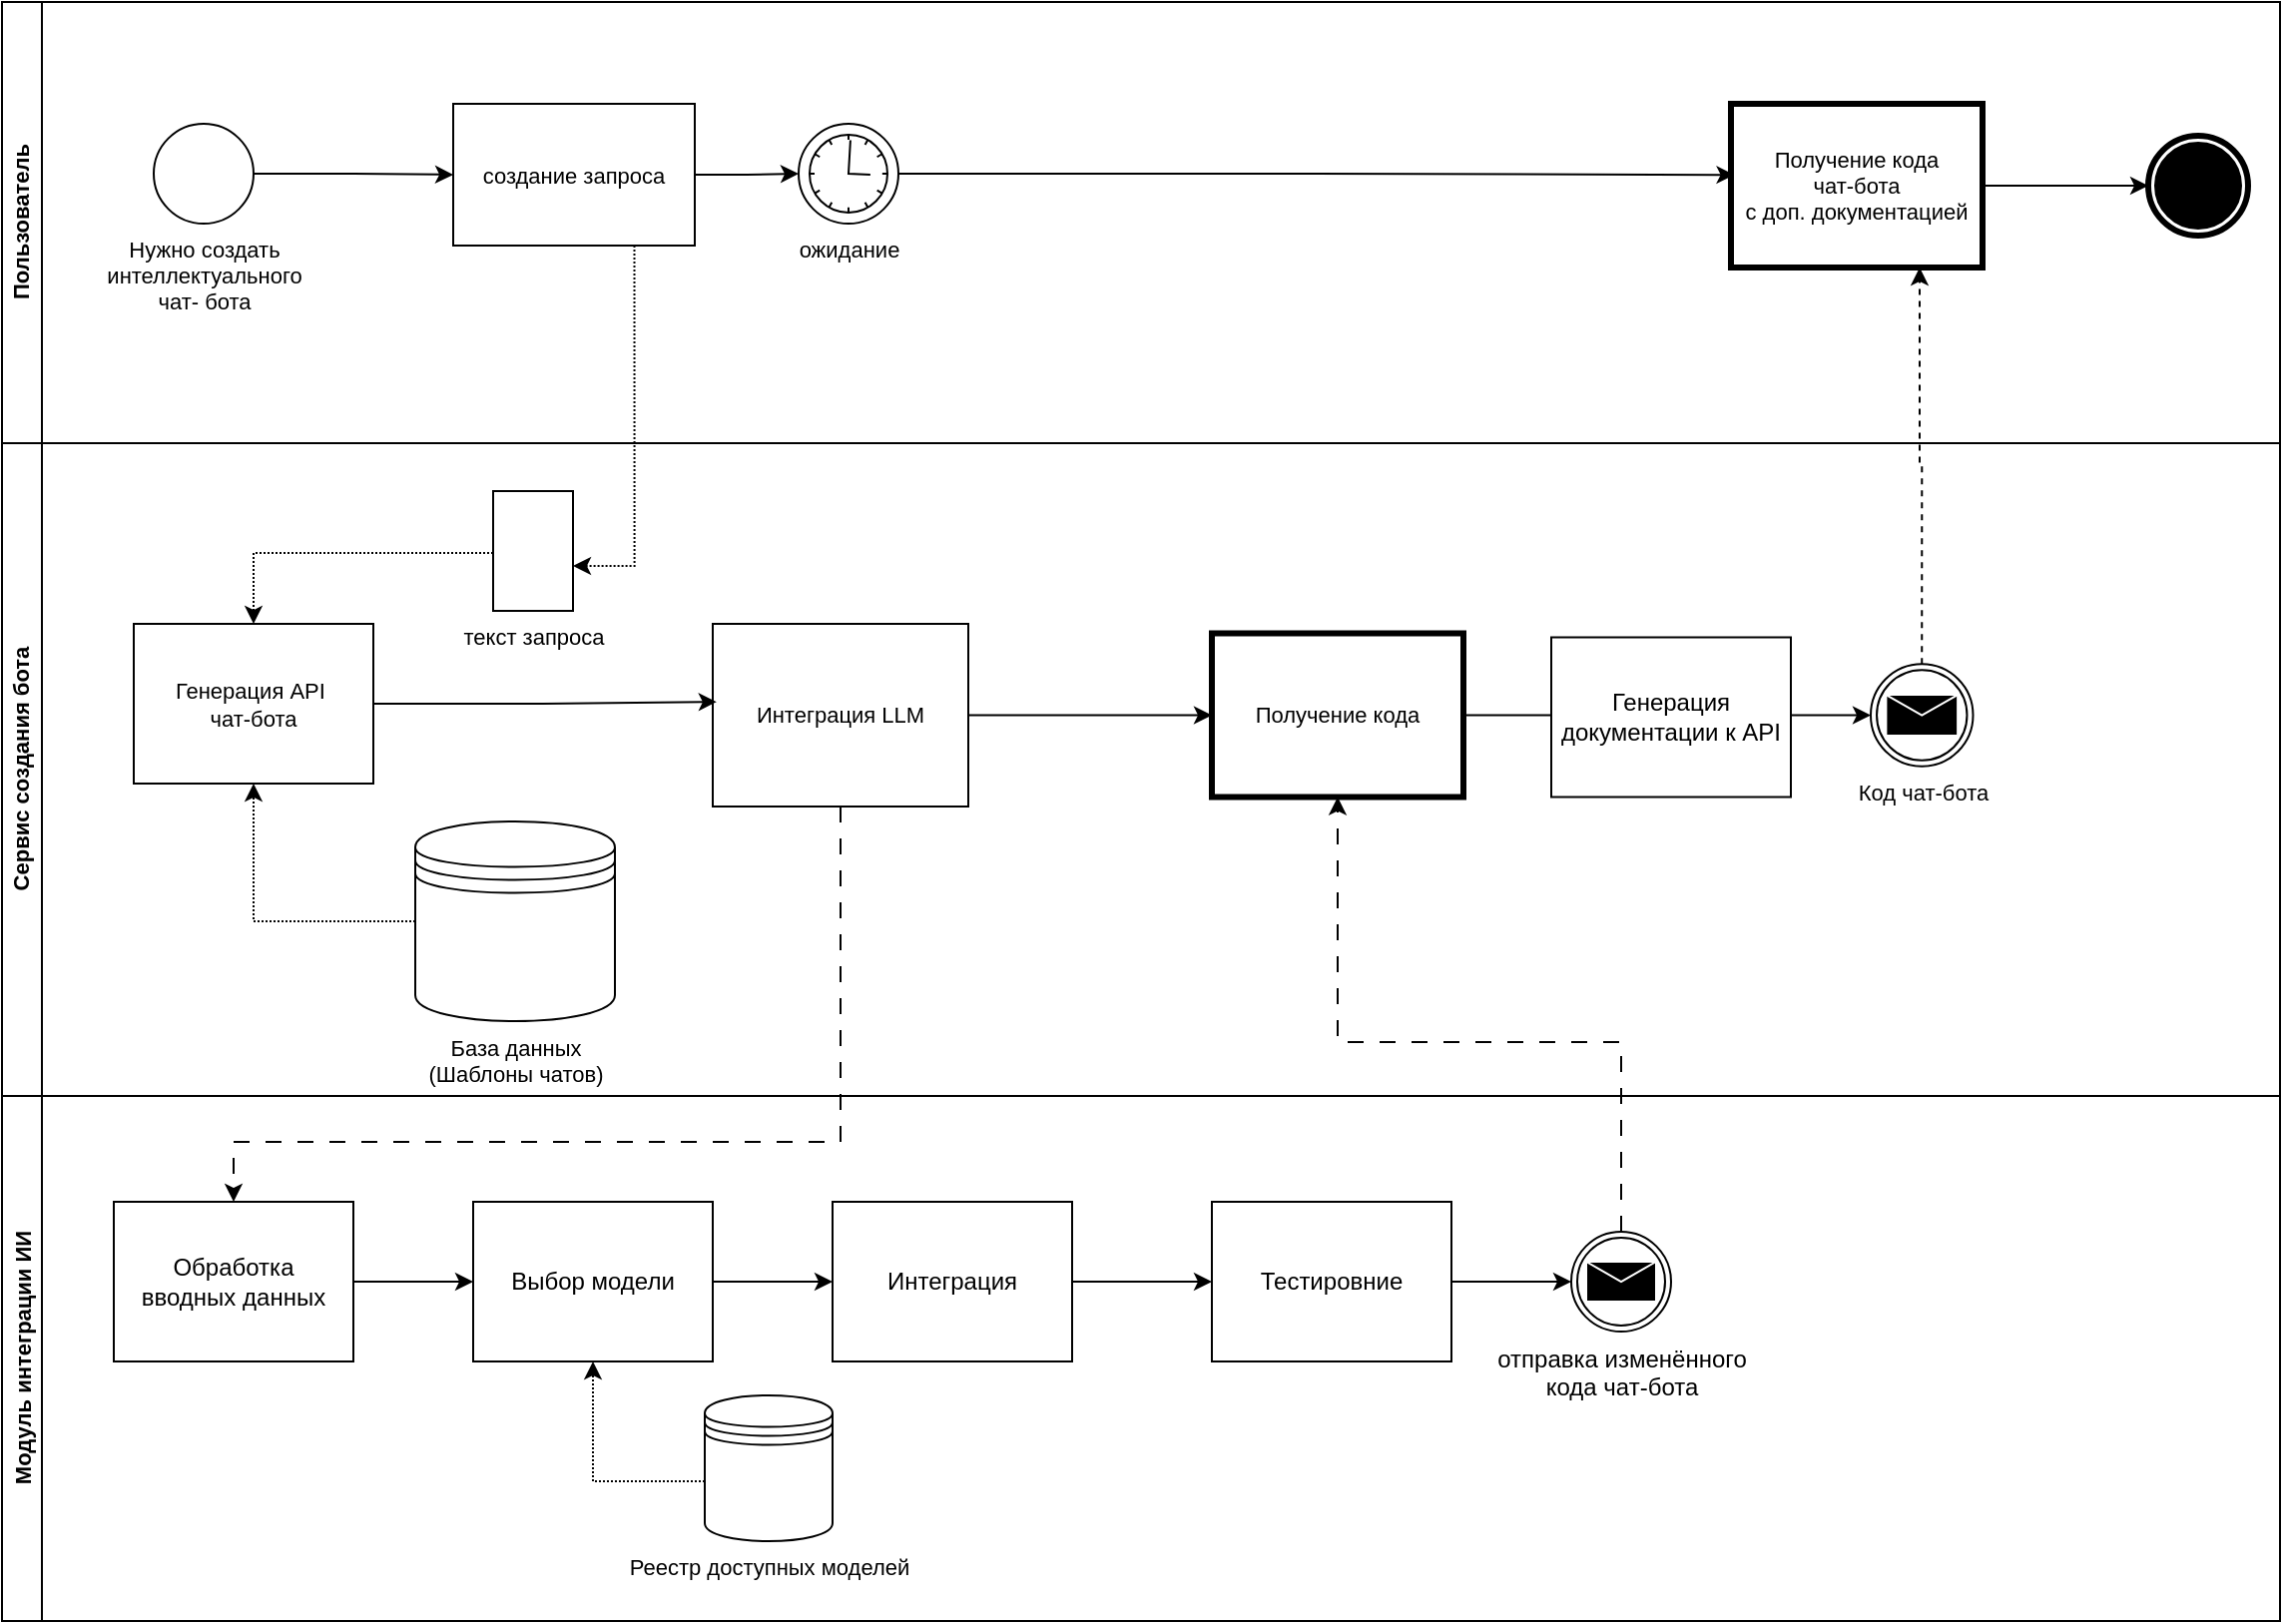 <mxfile version="27.0.2">
  <diagram name="Страница — 1" id="xIndfrYNLvDxpVFxNoKC">
    <mxGraphModel dx="1234" dy="916" grid="0" gridSize="10" guides="1" tooltips="1" connect="1" arrows="1" fold="1" page="1" pageScale="1" pageWidth="1169" pageHeight="827" math="0" shadow="0">
      <root>
        <mxCell id="0" />
        <mxCell id="1" parent="0" />
        <mxCell id="hO4u_CMkyBanNz17CGMq-1" value="Пользователь" style="swimlane;startSize=20;horizontal=0;html=1;whiteSpace=wrap;fontFamily=Helvetica;fontSize=11;fontColor=default;labelBackgroundColor=default;" vertex="1" parent="1">
          <mxGeometry x="14" y="9" width="1141" height="221" as="geometry">
            <mxRectangle x="419" y="333" width="31" height="53" as="alternateBounds" />
          </mxGeometry>
        </mxCell>
        <mxCell id="hO4u_CMkyBanNz17CGMq-2" value="Нужно создать&lt;br&gt;интеллектуального&lt;div&gt;чат- бота&lt;/div&gt;" style="points=[[0.145,0.145,0],[0.5,0,0],[0.855,0.145,0],[1,0.5,0],[0.855,0.855,0],[0.5,1,0],[0.145,0.855,0],[0,0.5,0]];shape=mxgraph.bpmn.event;html=1;verticalLabelPosition=bottom;labelBackgroundColor=#ffffff;verticalAlign=top;align=center;perimeter=ellipsePerimeter;outlineConnect=0;aspect=fixed;outline=standard;symbol=general;fontFamily=Helvetica;fontSize=11;fontColor=default;" vertex="1" parent="hO4u_CMkyBanNz17CGMq-1">
          <mxGeometry x="76" y="61" width="50" height="50" as="geometry" />
        </mxCell>
        <mxCell id="hO4u_CMkyBanNz17CGMq-5" value="" style="edgeStyle=orthogonalEdgeStyle;shape=connector;curved=0;rounded=0;orthogonalLoop=1;jettySize=auto;html=1;strokeColor=default;align=center;verticalAlign=middle;fontFamily=Helvetica;fontSize=11;fontColor=default;labelBackgroundColor=default;startFill=0;endArrow=classic;endFill=1;" edge="1" parent="hO4u_CMkyBanNz17CGMq-1" source="hO4u_CMkyBanNz17CGMq-6" target="hO4u_CMkyBanNz17CGMq-8">
          <mxGeometry relative="1" as="geometry" />
        </mxCell>
        <mxCell id="hO4u_CMkyBanNz17CGMq-6" value="создание запроса" style="points=[[0.25,0,0],[0.5,0,0],[0.75,0,0],[1,0.25,0],[1,0.5,0],[1,0.75,0],[0.75,1,0],[0.5,1,0],[0.25,1,0],[0,0.75,0],[0,0.5,0],[0,0.25,0]];shape=mxgraph.bpmn.task2;whiteSpace=wrap;rectStyle=rounded;size=10;html=1;container=1;expand=0;collapsible=0;bpmnShapeType=call;taskMarker=user;fontFamily=Helvetica;fontSize=11;fontColor=default;labelBackgroundColor=none;strokeWidth=1;" vertex="1" parent="hO4u_CMkyBanNz17CGMq-1">
          <mxGeometry x="226" y="51" width="121" height="71" as="geometry" />
        </mxCell>
        <mxCell id="hO4u_CMkyBanNz17CGMq-8" value="ожидание" style="points=[[0.145,0.145,0],[0.5,0,0],[0.855,0.145,0],[1,0.5,0],[0.855,0.855,0],[0.5,1,0],[0.145,0.855,0],[0,0.5,0]];shape=mxgraph.bpmn.event;html=1;verticalLabelPosition=bottom;labelBackgroundColor=#ffffff;verticalAlign=top;align=center;perimeter=ellipsePerimeter;outlineConnect=0;aspect=fixed;outline=standard;symbol=timer;fontFamily=Helvetica;fontSize=11;fontColor=default;" vertex="1" parent="hO4u_CMkyBanNz17CGMq-1">
          <mxGeometry x="399" y="61" width="50" height="50" as="geometry" />
        </mxCell>
        <mxCell id="hO4u_CMkyBanNz17CGMq-11" style="edgeStyle=orthogonalEdgeStyle;shape=connector;curved=0;rounded=0;orthogonalLoop=1;jettySize=auto;html=1;entryX=0.014;entryY=0.434;entryDx=0;entryDy=0;entryPerimeter=0;strokeColor=default;align=center;verticalAlign=middle;fontFamily=Helvetica;fontSize=11;fontColor=default;labelBackgroundColor=default;startFill=0;endArrow=classic;endFill=1;" edge="1" parent="hO4u_CMkyBanNz17CGMq-1" source="hO4u_CMkyBanNz17CGMq-8" target="hO4u_CMkyBanNz17CGMq-10">
          <mxGeometry relative="1" as="geometry">
            <Array as="points" />
          </mxGeometry>
        </mxCell>
        <mxCell id="hO4u_CMkyBanNz17CGMq-43" style="edgeStyle=orthogonalEdgeStyle;rounded=0;orthogonalLoop=1;jettySize=auto;html=1;entryX=0;entryY=0.5;entryDx=0;entryDy=0;entryPerimeter=0;" edge="1" parent="hO4u_CMkyBanNz17CGMq-1" source="hO4u_CMkyBanNz17CGMq-2" target="hO4u_CMkyBanNz17CGMq-6">
          <mxGeometry relative="1" as="geometry" />
        </mxCell>
        <mxCell id="hO4u_CMkyBanNz17CGMq-9" style="edgeStyle=orthogonalEdgeStyle;shape=connector;curved=0;rounded=0;orthogonalLoop=1;jettySize=auto;html=1;strokeColor=default;align=center;verticalAlign=middle;fontFamily=Helvetica;fontSize=11;fontColor=default;labelBackgroundColor=default;startFill=0;endArrow=classic;endFill=1;" edge="1" parent="hO4u_CMkyBanNz17CGMq-1" source="hO4u_CMkyBanNz17CGMq-10" target="hO4u_CMkyBanNz17CGMq-18">
          <mxGeometry relative="1" as="geometry" />
        </mxCell>
        <mxCell id="hO4u_CMkyBanNz17CGMq-10" value="Получение кода&lt;div&gt;чат-бота&lt;br&gt;с доп. документацией&lt;/div&gt;" style="points=[[0.25,0,0],[0.5,0,0],[0.75,0,0],[1,0.25,0],[1,0.5,0],[1,0.75,0],[0.75,1,0],[0.5,1,0],[0.25,1,0],[0,0.75,0],[0,0.5,0],[0,0.25,0]];shape=mxgraph.bpmn.task2;whiteSpace=wrap;rectStyle=rounded;size=10;html=1;container=1;expand=0;collapsible=0;taskMarker=receive;fontFamily=Helvetica;fontSize=11;fontColor=default;labelBackgroundColor=default;strokeWidth=3;" vertex="1" parent="hO4u_CMkyBanNz17CGMq-1">
          <mxGeometry x="866" y="51" width="126" height="82" as="geometry" />
        </mxCell>
        <mxCell id="hO4u_CMkyBanNz17CGMq-18" value="" style="points=[[0.145,0.145,0],[0.5,0,0],[0.855,0.145,0],[1,0.5,0],[0.855,0.855,0],[0.5,1,0],[0.145,0.855,0],[0,0.5,0]];shape=mxgraph.bpmn.event;html=1;verticalLabelPosition=bottom;labelBackgroundColor=#ffffff;verticalAlign=top;align=center;perimeter=ellipsePerimeter;outlineConnect=0;aspect=fixed;outline=end;symbol=terminate;fontFamily=Helvetica;fontSize=11;fontColor=default;" vertex="1" parent="hO4u_CMkyBanNz17CGMq-1">
          <mxGeometry x="1075" y="67" width="50" height="50" as="geometry" />
        </mxCell>
        <mxCell id="hO4u_CMkyBanNz17CGMq-22" value="Сервис создания бота" style="swimlane;startSize=20;horizontal=0;html=1;whiteSpace=wrap;fontFamily=Helvetica;fontSize=11;fontColor=default;labelBackgroundColor=default;" vertex="1" parent="1">
          <mxGeometry x="14" y="230" width="1141" height="327" as="geometry">
            <mxRectangle x="419" y="333" width="31" height="53" as="alternateBounds" />
          </mxGeometry>
        </mxCell>
        <mxCell id="hO4u_CMkyBanNz17CGMq-30" value="текст запроса" style="shape=mxgraph.bpmn.data2;labelPosition=center;verticalLabelPosition=bottom;align=center;verticalAlign=top;size=15;html=1;bpmnTransferType=input;fontFamily=Helvetica;fontSize=11;fontColor=default;labelBackgroundColor=default;" vertex="1" parent="hO4u_CMkyBanNz17CGMq-22">
          <mxGeometry x="246" y="24" width="40" height="60" as="geometry" />
        </mxCell>
        <mxCell id="hO4u_CMkyBanNz17CGMq-31" value="Генерация API&amp;nbsp;&lt;br&gt;чат-бота" style="points=[[0.25,0,0],[0.5,0,0],[0.75,0,0],[1,0.25,0],[1,0.5,0],[1,0.75,0],[0.75,1,0],[0.5,1,0],[0.25,1,0],[0,0.75,0],[0,0.5,0],[0,0.25,0]];shape=mxgraph.bpmn.task2;whiteSpace=wrap;rectStyle=rounded;size=10;html=1;container=1;expand=0;collapsible=0;taskMarker=service;fontFamily=Helvetica;fontSize=11;fontColor=default;labelBackgroundColor=default;" vertex="1" parent="hO4u_CMkyBanNz17CGMq-22">
          <mxGeometry x="66" y="90.5" width="120" height="80" as="geometry" />
        </mxCell>
        <mxCell id="hO4u_CMkyBanNz17CGMq-32" style="edgeStyle=orthogonalEdgeStyle;shape=connector;curved=0;rounded=0;orthogonalLoop=1;jettySize=auto;html=1;entryX=0.5;entryY=0;entryDx=0;entryDy=0;entryPerimeter=0;strokeColor=default;align=center;verticalAlign=middle;fontFamily=Helvetica;fontSize=11;fontColor=default;labelBackgroundColor=default;startFill=0;endArrow=classic;endFill=1;dashed=1;dashPattern=1 1;" edge="1" parent="hO4u_CMkyBanNz17CGMq-22" source="hO4u_CMkyBanNz17CGMq-30" target="hO4u_CMkyBanNz17CGMq-31">
          <mxGeometry relative="1" as="geometry">
            <Array as="points">
              <mxPoint x="126" y="55" />
            </Array>
          </mxGeometry>
        </mxCell>
        <mxCell id="hO4u_CMkyBanNz17CGMq-33" value="База данных&lt;br&gt;(Шаблоны чатов)" style="shape=datastore;html=1;labelPosition=center;verticalLabelPosition=bottom;align=center;verticalAlign=top;fontFamily=Helvetica;fontSize=11;fontColor=default;labelBackgroundColor=default;" vertex="1" parent="hO4u_CMkyBanNz17CGMq-22">
          <mxGeometry x="207" y="189.5" width="100" height="100" as="geometry" />
        </mxCell>
        <mxCell id="hO4u_CMkyBanNz17CGMq-34" style="edgeStyle=orthogonalEdgeStyle;shape=connector;curved=0;rounded=0;orthogonalLoop=1;jettySize=auto;html=1;entryX=0.5;entryY=1;entryDx=0;entryDy=0;entryPerimeter=0;strokeColor=default;align=center;verticalAlign=middle;fontFamily=Helvetica;fontSize=11;fontColor=default;labelBackgroundColor=default;startFill=0;endArrow=classic;endFill=1;dashed=1;dashPattern=1 1;" edge="1" parent="hO4u_CMkyBanNz17CGMq-22" source="hO4u_CMkyBanNz17CGMq-33" target="hO4u_CMkyBanNz17CGMq-31">
          <mxGeometry relative="1" as="geometry" />
        </mxCell>
        <mxCell id="hO4u_CMkyBanNz17CGMq-36" value="Интеграция LLM" style="points=[[0.25,0,0],[0.5,0,0],[0.75,0,0],[1,0.25,0],[1,0.5,0],[1,0.75,0],[0.75,1,0],[0.5,1,0],[0.25,1,0],[0,0.75,0],[0,0.5,0],[0,0.25,0]];shape=mxgraph.bpmn.task2;whiteSpace=wrap;rectStyle=rounded;size=10;html=1;container=1;expand=0;collapsible=0;taskMarker=service;fontFamily=Helvetica;fontSize=11;fontColor=default;labelBackgroundColor=default;" vertex="1" parent="hO4u_CMkyBanNz17CGMq-22">
          <mxGeometry x="356" y="90.5" width="128" height="91.5" as="geometry" />
        </mxCell>
        <mxCell id="hO4u_CMkyBanNz17CGMq-37" style="edgeStyle=orthogonalEdgeStyle;shape=connector;curved=0;rounded=0;orthogonalLoop=1;jettySize=auto;html=1;entryX=0.015;entryY=0.427;entryDx=0;entryDy=0;entryPerimeter=0;strokeColor=default;align=center;verticalAlign=middle;fontFamily=Helvetica;fontSize=11;fontColor=default;labelBackgroundColor=default;startFill=0;endArrow=classic;endFill=1;" edge="1" parent="hO4u_CMkyBanNz17CGMq-22" source="hO4u_CMkyBanNz17CGMq-31" target="hO4u_CMkyBanNz17CGMq-36">
          <mxGeometry relative="1" as="geometry" />
        </mxCell>
        <mxCell id="hO4u_CMkyBanNz17CGMq-67" value="Получение кода" style="points=[[0.25,0,0],[0.5,0,0],[0.75,0,0],[1,0.25,0],[1,0.5,0],[1,0.75,0],[0.75,1,0],[0.5,1,0],[0.25,1,0],[0,0.75,0],[0,0.5,0],[0,0.25,0]];shape=mxgraph.bpmn.task2;whiteSpace=wrap;rectStyle=rounded;size=10;html=1;container=1;expand=0;collapsible=0;taskMarker=receive;fontFamily=Helvetica;fontSize=11;fontColor=default;labelBackgroundColor=default;strokeWidth=3;" vertex="1" parent="hO4u_CMkyBanNz17CGMq-22">
          <mxGeometry x="606" y="95.25" width="126" height="82" as="geometry" />
        </mxCell>
        <mxCell id="hO4u_CMkyBanNz17CGMq-68" value="" style="edgeStyle=orthogonalEdgeStyle;shape=connector;curved=0;rounded=0;orthogonalLoop=1;jettySize=auto;html=1;entryX=0;entryY=0.5;entryDx=0;entryDy=0;entryPerimeter=0;strokeColor=default;align=center;verticalAlign=middle;fontFamily=Helvetica;fontSize=11;fontColor=default;labelBackgroundColor=default;startFill=0;endArrow=classic;endFill=1;" edge="1" parent="hO4u_CMkyBanNz17CGMq-22" source="hO4u_CMkyBanNz17CGMq-36" target="hO4u_CMkyBanNz17CGMq-67">
          <mxGeometry relative="1" as="geometry">
            <mxPoint x="484" y="136" as="sourcePoint" />
            <mxPoint x="895" y="136" as="targetPoint" />
          </mxGeometry>
        </mxCell>
        <mxCell id="hO4u_CMkyBanNz17CGMq-35" value="Код чат-бота" style="points=[[0.145,0.145,0],[0.5,0,0],[0.855,0.145,0],[1,0.5,0],[0.855,0.855,0],[0.5,1,0],[0.145,0.855,0],[0,0.5,0]];shape=mxgraph.bpmn.event;html=1;verticalLabelPosition=bottom;labelBackgroundColor=#ffffff;verticalAlign=top;align=center;perimeter=ellipsePerimeter;outlineConnect=0;aspect=fixed;outline=throwing;symbol=message;fontFamily=Helvetica;fontSize=11;fontColor=default;" vertex="1" parent="hO4u_CMkyBanNz17CGMq-22">
          <mxGeometry x="936" y="110.63" width="51.25" height="51.25" as="geometry" />
        </mxCell>
        <mxCell id="hO4u_CMkyBanNz17CGMq-38" style="edgeStyle=orthogonalEdgeStyle;shape=connector;curved=0;rounded=0;orthogonalLoop=1;jettySize=auto;html=1;entryX=0;entryY=0.5;entryDx=0;entryDy=0;entryPerimeter=0;strokeColor=default;align=center;verticalAlign=middle;fontFamily=Helvetica;fontSize=11;fontColor=default;labelBackgroundColor=default;startFill=0;endArrow=classic;endFill=1;" edge="1" parent="hO4u_CMkyBanNz17CGMq-22" source="hO4u_CMkyBanNz17CGMq-67" target="hO4u_CMkyBanNz17CGMq-35">
          <mxGeometry relative="1" as="geometry" />
        </mxCell>
        <mxCell id="hO4u_CMkyBanNz17CGMq-70" value="Генерация документации к API" style="points=[[0.25,0,0],[0.5,0,0],[0.75,0,0],[1,0.25,0],[1,0.5,0],[1,0.75,0],[0.75,1,0],[0.5,1,0],[0.25,1,0],[0,0.75,0],[0,0.5,0],[0,0.25,0]];shape=mxgraph.bpmn.task2;whiteSpace=wrap;rectStyle=rounded;size=10;html=1;container=1;expand=0;collapsible=0;taskMarker=service;" vertex="1" parent="hO4u_CMkyBanNz17CGMq-22">
          <mxGeometry x="776" y="97.25" width="120" height="80" as="geometry" />
        </mxCell>
        <mxCell id="hO4u_CMkyBanNz17CGMq-44" value="Модуль интеграции ИИ" style="swimlane;startSize=20;horizontal=0;html=1;whiteSpace=wrap;fontFamily=Helvetica;fontSize=11;fontColor=default;labelBackgroundColor=default;" vertex="1" parent="1">
          <mxGeometry x="14" y="557" width="1141" height="263" as="geometry">
            <mxRectangle x="419" y="333" width="31" height="53" as="alternateBounds" />
          </mxGeometry>
        </mxCell>
        <mxCell id="hO4u_CMkyBanNz17CGMq-56" value="Обработка&lt;div&gt;вводных данных&lt;/div&gt;" style="points=[[0.25,0,0],[0.5,0,0],[0.75,0,0],[1,0.25,0],[1,0.5,0],[1,0.75,0],[0.75,1,0],[0.5,1,0],[0.25,1,0],[0,0.75,0],[0,0.5,0],[0,0.25,0]];shape=mxgraph.bpmn.task2;whiteSpace=wrap;rectStyle=rounded;size=10;html=1;container=1;expand=0;collapsible=0;taskMarker=service;" vertex="1" parent="hO4u_CMkyBanNz17CGMq-44">
          <mxGeometry x="56" y="53" width="120" height="80" as="geometry" />
        </mxCell>
        <mxCell id="hO4u_CMkyBanNz17CGMq-62" style="edgeStyle=orthogonalEdgeStyle;rounded=0;orthogonalLoop=1;jettySize=auto;html=1;" edge="1" parent="hO4u_CMkyBanNz17CGMq-44" source="hO4u_CMkyBanNz17CGMq-58" target="hO4u_CMkyBanNz17CGMq-59">
          <mxGeometry relative="1" as="geometry" />
        </mxCell>
        <mxCell id="hO4u_CMkyBanNz17CGMq-58" value="Выбор модели" style="points=[[0.25,0,0],[0.5,0,0],[0.75,0,0],[1,0.25,0],[1,0.5,0],[1,0.75,0],[0.75,1,0],[0.5,1,0],[0.25,1,0],[0,0.75,0],[0,0.5,0],[0,0.25,0]];shape=mxgraph.bpmn.task2;whiteSpace=wrap;rectStyle=rounded;size=10;html=1;container=1;expand=0;collapsible=0;taskMarker=service;" vertex="1" parent="hO4u_CMkyBanNz17CGMq-44">
          <mxGeometry x="236" y="53" width="120" height="80" as="geometry" />
        </mxCell>
        <mxCell id="hO4u_CMkyBanNz17CGMq-59" value="Интеграция" style="points=[[0.25,0,0],[0.5,0,0],[0.75,0,0],[1,0.25,0],[1,0.5,0],[1,0.75,0],[0.75,1,0],[0.5,1,0],[0.25,1,0],[0,0.75,0],[0,0.5,0],[0,0.25,0]];shape=mxgraph.bpmn.task2;whiteSpace=wrap;rectStyle=rounded;size=10;html=1;container=1;expand=0;collapsible=0;taskMarker=service;" vertex="1" parent="hO4u_CMkyBanNz17CGMq-44">
          <mxGeometry x="416" y="53" width="120" height="80" as="geometry" />
        </mxCell>
        <mxCell id="hO4u_CMkyBanNz17CGMq-60" value="Тестировние" style="points=[[0.25,0,0],[0.5,0,0],[0.75,0,0],[1,0.25,0],[1,0.5,0],[1,0.75,0],[0.75,1,0],[0.5,1,0],[0.25,1,0],[0,0.75,0],[0,0.5,0],[0,0.25,0]];shape=mxgraph.bpmn.task2;whiteSpace=wrap;rectStyle=rounded;size=10;html=1;container=1;expand=0;collapsible=0;taskMarker=service;" vertex="1" parent="hO4u_CMkyBanNz17CGMq-44">
          <mxGeometry x="606" y="53" width="120" height="80" as="geometry" />
        </mxCell>
        <mxCell id="hO4u_CMkyBanNz17CGMq-61" style="edgeStyle=orthogonalEdgeStyle;rounded=0;orthogonalLoop=1;jettySize=auto;html=1;entryX=0;entryY=0.5;entryDx=0;entryDy=0;entryPerimeter=0;" edge="1" parent="hO4u_CMkyBanNz17CGMq-44" source="hO4u_CMkyBanNz17CGMq-56" target="hO4u_CMkyBanNz17CGMq-58">
          <mxGeometry relative="1" as="geometry" />
        </mxCell>
        <mxCell id="hO4u_CMkyBanNz17CGMq-63" style="edgeStyle=orthogonalEdgeStyle;rounded=0;orthogonalLoop=1;jettySize=auto;html=1;entryX=0;entryY=0.5;entryDx=0;entryDy=0;entryPerimeter=0;" edge="1" parent="hO4u_CMkyBanNz17CGMq-44" source="hO4u_CMkyBanNz17CGMq-59" target="hO4u_CMkyBanNz17CGMq-60">
          <mxGeometry relative="1" as="geometry" />
        </mxCell>
        <mxCell id="hO4u_CMkyBanNz17CGMq-64" value="Реестр доступных моделей" style="shape=datastore;html=1;labelPosition=center;verticalLabelPosition=bottom;align=center;verticalAlign=top;fontFamily=Helvetica;fontSize=11;fontColor=default;labelBackgroundColor=default;" vertex="1" parent="hO4u_CMkyBanNz17CGMq-44">
          <mxGeometry x="352" y="150" width="64" height="73" as="geometry" />
        </mxCell>
        <mxCell id="hO4u_CMkyBanNz17CGMq-65" style="edgeStyle=orthogonalEdgeStyle;rounded=0;orthogonalLoop=1;jettySize=auto;html=1;entryX=0.5;entryY=1;entryDx=0;entryDy=0;entryPerimeter=0;dashed=1;dashPattern=1 1;" edge="1" parent="hO4u_CMkyBanNz17CGMq-44" source="hO4u_CMkyBanNz17CGMq-64" target="hO4u_CMkyBanNz17CGMq-58">
          <mxGeometry relative="1" as="geometry">
            <Array as="points">
              <mxPoint x="296" y="193" />
            </Array>
          </mxGeometry>
        </mxCell>
        <mxCell id="hO4u_CMkyBanNz17CGMq-71" value="отправка изменённого&lt;div&gt;кода чат-бота&lt;/div&gt;" style="points=[[0.145,0.145,0],[0.5,0,0],[0.855,0.145,0],[1,0.5,0],[0.855,0.855,0],[0.5,1,0],[0.145,0.855,0],[0,0.5,0]];shape=mxgraph.bpmn.event;html=1;verticalLabelPosition=bottom;labelBackgroundColor=#ffffff;verticalAlign=top;align=center;perimeter=ellipsePerimeter;outlineConnect=0;aspect=fixed;outline=throwing;symbol=message;" vertex="1" parent="hO4u_CMkyBanNz17CGMq-44">
          <mxGeometry x="786" y="68" width="50" height="50" as="geometry" />
        </mxCell>
        <mxCell id="hO4u_CMkyBanNz17CGMq-72" style="edgeStyle=orthogonalEdgeStyle;rounded=0;orthogonalLoop=1;jettySize=auto;html=1;entryX=0;entryY=0.5;entryDx=0;entryDy=0;entryPerimeter=0;" edge="1" parent="hO4u_CMkyBanNz17CGMq-44" source="hO4u_CMkyBanNz17CGMq-60" target="hO4u_CMkyBanNz17CGMq-71">
          <mxGeometry relative="1" as="geometry" />
        </mxCell>
        <mxCell id="hO4u_CMkyBanNz17CGMq-54" style="edgeStyle=orthogonalEdgeStyle;rounded=0;orthogonalLoop=1;jettySize=auto;html=1;exitX=0.75;exitY=1;exitDx=0;exitDy=0;exitPerimeter=0;entryX=0;entryY=0;entryDx=40;entryDy=37.5;entryPerimeter=0;dashed=1;dashPattern=1 1;" edge="1" parent="1" source="hO4u_CMkyBanNz17CGMq-6" target="hO4u_CMkyBanNz17CGMq-30">
          <mxGeometry relative="1" as="geometry" />
        </mxCell>
        <mxCell id="hO4u_CMkyBanNz17CGMq-57" style="edgeStyle=orthogonalEdgeStyle;rounded=0;orthogonalLoop=1;jettySize=auto;html=1;dashed=1;dashPattern=8 8;" edge="1" parent="1" source="hO4u_CMkyBanNz17CGMq-36" target="hO4u_CMkyBanNz17CGMq-56">
          <mxGeometry relative="1" as="geometry">
            <Array as="points">
              <mxPoint x="434" y="580" />
              <mxPoint x="130" y="580" />
            </Array>
          </mxGeometry>
        </mxCell>
        <mxCell id="hO4u_CMkyBanNz17CGMq-42" style="edgeStyle=orthogonalEdgeStyle;shape=connector;curved=0;rounded=0;orthogonalLoop=1;jettySize=auto;html=1;entryX=0.75;entryY=1;entryDx=0;entryDy=0;entryPerimeter=0;strokeColor=default;align=center;verticalAlign=middle;fontFamily=Helvetica;fontSize=11;fontColor=default;labelBackgroundColor=default;startFill=0;endArrow=classic;endFill=1;dashed=1;" edge="1" parent="1" source="hO4u_CMkyBanNz17CGMq-35" target="hO4u_CMkyBanNz17CGMq-10">
          <mxGeometry relative="1" as="geometry" />
        </mxCell>
        <mxCell id="hO4u_CMkyBanNz17CGMq-73" style="edgeStyle=orthogonalEdgeStyle;rounded=0;orthogonalLoop=1;jettySize=auto;html=1;entryX=0.5;entryY=1;entryDx=0;entryDy=0;entryPerimeter=0;dashed=1;dashPattern=8 8;" edge="1" parent="1" source="hO4u_CMkyBanNz17CGMq-71" target="hO4u_CMkyBanNz17CGMq-67">
          <mxGeometry relative="1" as="geometry">
            <Array as="points">
              <mxPoint x="825" y="530" />
              <mxPoint x="683" y="530" />
            </Array>
          </mxGeometry>
        </mxCell>
      </root>
    </mxGraphModel>
  </diagram>
</mxfile>
